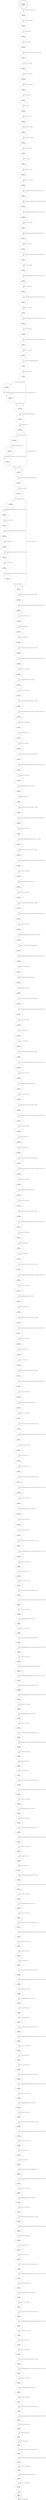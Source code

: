 digraph rdp_out_ts_order_capabilityset {
label="rdp_out_ts_order_capabilityset"
46183 [label="N46183\n(rp:0, ep:0)\nexit", shape="doublecircle"]
46184 [label="N46184\n(rp:246, ep:246)\nentry", shape="doublecircle"]
46184 -> 46186 [label="%2 = alloca %struct.stream*, align 8"]
46186 [label="N46186\n(rp:245, ep:245)", shape="circle"]
46186 -> 46187 [label="%3 = alloca [32 x i8], align 16"]
46187 [label="N46187\n(rp:244, ep:244)", shape="circle"]
46187 -> 46188 [label="%4 = alloca i16, align 2"]
46188 [label="N46188\n(rp:243, ep:243)", shape="circle"]
46188 -> 46189 [label="%5 = alloca i32, align 4"]
46189 [label="N46189\n(rp:242, ep:242)", shape="circle"]
46189 -> 46193 [label="store %struct.stream* %0, %struct.stream** %2, align 8"]
46193 [label="N46193\n(rp:241, ep:241)", shape="circle"]
46193 -> 46195 [label="store i16 0, i16* %4, align 2"]
46195 [label="N46195\n(rp:240, ep:240)", shape="circle"]
46195 -> 46196 [label="store i32 0, i32* %5, align 4"]
46196 [label="N46196\n(rp:239, ep:239)", shape="circle"]
46196 -> 46197 [label="%6 = load i16, i16* %4, align 2"]
46197 [label="N46197\n(rp:238, ep:238)", shape="circle"]
46197 -> 46198 [label="%7 = zext i16 %6 to i32"]
46198 [label="N46198\n(rp:237, ep:237)", shape="circle"]
46198 -> 46199 [label="%8 = or i32 %7, 10"]
46199 [label="N46199\n(rp:236, ep:236)", shape="circle"]
46199 -> 46200 [label="%9 = trunc i32 %8 to i16"]
46200 [label="N46200\n(rp:235, ep:235)", shape="circle"]
46200 -> 46201 [label="store i16 %9, i16* %4, align 2"]
46201 [label="N46201\n(rp:234, ep:234)", shape="circle"]
46201 -> 46202 [label="%10 = load i16, i16* %4, align 2"]
46202 [label="N46202\n(rp:233, ep:233)", shape="circle"]
46202 -> 46203 [label="%11 = zext i16 %10 to i32"]
46203 [label="N46203\n(rp:232, ep:232)", shape="circle"]
46203 -> 46204 [label="%12 = or i32 %11, 32"]
46204 [label="N46204\n(rp:231, ep:231)", shape="circle"]
46204 -> 46205 [label="%13 = trunc i32 %12 to i16"]
46205 [label="N46205\n(rp:230, ep:230)", shape="circle"]
46205 -> 46206 [label="store i16 %13, i16* %4, align 2"]
46206 [label="N46206\n(rp:229, ep:229)", shape="circle"]
46206 -> 46207 [label="%14 = getelementptr inbounds [32 x i8], [32 x i8]* %3, i32 0, i32 0"]
46207 [label="N46207\n(rp:228, ep:228)", shape="circle"]
46207 -> 46208 [label="call void @llvm.memset.p0i8.i64(i8* %14, i8 0, i64 32, i32 16, i1 false)"]
46208 [label="N46208\n(rp:227, ep:227)", shape="circle"]
46208 -> 46209 [label="%15 = getelementptr inbounds [32 x i8], [32 x i8]* %3, i64 0, i64 0"]
46209 [label="N46209\n(rp:226, ep:226)", shape="circle"]
46209 -> 46210 [label="store i8 1, i8* %15, align 16"]
46210 [label="N46210\n(rp:225, ep:225)", shape="circle"]
46210 -> 46211 [label="%16 = getelementptr inbounds [32 x i8], [32 x i8]* %3, i64 0, i64 1"]
46211 [label="N46211\n(rp:224, ep:224)", shape="circle"]
46211 -> 46212 [label="store i8 1, i8* %16, align 1"]
46212 [label="N46212\n(rp:223, ep:223)", shape="circle"]
46212 -> 46213 [label="%17 = getelementptr inbounds [32 x i8], [32 x i8]* %3, i64 0, i64 2"]
46213 [label="N46213\n(rp:222, ep:222)", shape="circle"]
46213 -> 46214 [label="store i8 1, i8* %17, align 2"]
46214 [label="N46214\n(rp:221, ep:221)", shape="circle"]
46214 -> 46215 [label="%18 = getelementptr inbounds [32 x i8], [32 x i8]* %3, i64 0, i64 8"]
46215 [label="N46215\n(rp:220, ep:220)", shape="circle"]
46215 -> 46216 [label="store i8 1, i8* %18, align 8"]
46216 [label="N46216\n(rp:219, ep:219)", shape="circle"]
46216 -> 46217 [label="%19 = getelementptr inbounds [32 x i8], [32 x i8]* %3, i64 0, i64 9"]
46217 [label="N46217\n(rp:218, ep:218)", shape="circle"]
46217 -> 46218 [label="store i8 1, i8* %19, align 1"]
46218 [label="N46218\n(rp:217, ep:217)", shape="circle"]
46218 -> 46219 [label="%20 = getelementptr inbounds [32 x i8], [32 x i8]* %3, i64 0, i64 22"]
46219 [label="N46219\n(rp:216, ep:216)", shape="circle"]
46219 -> 46220 [label="store i8 1, i8* %20, align 2"]
46220 [label="N46220\n(rp:215, ep:215)", shape="circle"]
46220 -> 46221 [label="%21 = getelementptr inbounds [32 x i8], [32 x i8]* %3, i64 0, i64 27"]
46221 [label="N46221\n(rp:214, ep:214)", shape="circle"]
46221 -> 46222 [label="store i8 1, i8* %21, align 1"]
46222 [label="N46222\n(rp:213, ep:213)", shape="circle"]
46222 -> 46223 [label="%22 = load i32, i32* @g_bitmap_cache, align 4"]
46223 [label="N46223\n(rp:212, ep:212)", shape="circle"]
46223 -> 46224 [label="%23 = icmp ne i32 %22, 0"]
46224 [label="N46224\n(rp:211, ep:211)", shape="circle"]
46224 -> 46438 [label="[%23 = icmp ne i32 %22, 0]"]
46224 -> 46228 [label="[!(%23 = icmp ne i32 %22, 0)]"]
46226 [label="N46226\n(rp:209, ep:209)", shape="circle"]
46226 -> 46228 [label="store i8 1, i8* %25, align 1"]
46228 [label="N46228\n(rp:208, ep:208)", shape="circle"]
46228 -> 46229 [label="%27 = load i32, i32* @g_desktop_save, align 4"]
46229 [label="N46229\n(rp:207, ep:207)", shape="circle"]
46229 -> 46230 [label="%28 = icmp ne i32 %27, 0"]
46230 [label="N46230\n(rp:206, ep:206)", shape="circle"]
46230 -> 46440 [label="[%28 = icmp ne i32 %27, 0]"]
46230 -> 46235 [label="[!(%28 = icmp ne i32 %27, 0)]"]
46232 [label="N46232\n(rp:204, ep:204)", shape="circle"]
46232 -> 46233 [label="%30 = getelementptr inbounds [32 x i8], [32 x i8]* %3, i64 0, i64 11"]
46233 [label="N46233\n(rp:203, ep:203)", shape="circle"]
46233 -> 46235 [label="store i8 1, i8* %30, align 1"]
46235 [label="N46235\n(rp:202, ep:202)", shape="circle"]
46235 -> 46236 [label="%32 = load i32, i32* @g_polygon_ellipse_orders, align 4"]
46236 [label="N46236\n(rp:201, ep:201)", shape="circle"]
46236 -> 46237 [label="%33 = icmp ne i32 %32, 0"]
46237 [label="N46237\n(rp:200, ep:200)", shape="circle"]
46237 -> 46442 [label="[%33 = icmp ne i32 %32, 0]"]
46237 -> 46247 [label="[!(%33 = icmp ne i32 %32, 0)]"]
46239 [label="N46239\n(rp:198, ep:198)", shape="circle"]
46239 -> 46240 [label="store i8 1, i8* %35, align 4"]
46240 [label="N46240\n(rp:197, ep:197)", shape="circle"]
46240 -> 46241 [label="%36 = getelementptr inbounds [32 x i8], [32 x i8]* %3, i64 0, i64 21"]
46241 [label="N46241\n(rp:196, ep:196)", shape="circle"]
46241 -> 46242 [label="store i8 1, i8* %36, align 1"]
46242 [label="N46242\n(rp:195, ep:195)", shape="circle"]
46242 -> 46243 [label="%37 = getelementptr inbounds [32 x i8], [32 x i8]* %3, i64 0, i64 25"]
46243 [label="N46243\n(rp:194, ep:194)", shape="circle"]
46243 -> 46244 [label="store i8 1, i8* %37, align 1"]
46244 [label="N46244\n(rp:193, ep:193)", shape="circle"]
46244 -> 46245 [label="%38 = getelementptr inbounds [32 x i8], [32 x i8]* %3, i64 0, i64 26"]
46245 [label="N46245\n(rp:192, ep:192)", shape="circle"]
46245 -> 46247 [label="store i8 1, i8* %38, align 2"]
46247 [label="N46247\n(rp:191, ep:191)", shape="circle"]
46247 -> 46248 [label="%40 = load %struct.stream*, %struct.stream** %2, align 8"]
46248 [label="N46248\n(rp:190, ep:190)", shape="circle"]
46248 -> 46249 [label="%41 = getelementptr inbounds %struct.stream, %struct.stream* %40, i32 0, i32 0"]
46249 [label="N46249\n(rp:189, ep:189)", shape="circle"]
46249 -> 46250 [label="%42 = load i8*, i8** %41, align 8"]
46250 [label="N46250\n(rp:188, ep:188)", shape="circle"]
46250 -> 46251 [label="%43 = bitcast i8* %42 to i16*"]
46251 [label="N46251\n(rp:187, ep:187)", shape="circle"]
46251 -> 46252 [label="store i16 3, i16* %43, align 2"]
46252 [label="N46252\n(rp:186, ep:186)", shape="circle"]
46252 -> 46253 [label="%44 = load %struct.stream*, %struct.stream** %2, align 8"]
46253 [label="N46253\n(rp:185, ep:185)", shape="circle"]
46253 -> 46254 [label="%45 = getelementptr inbounds %struct.stream, %struct.stream* %44, i32 0, i32 0"]
46254 [label="N46254\n(rp:184, ep:184)", shape="circle"]
46254 -> 46255 [label="%46 = load i8*, i8** %45, align 8"]
46255 [label="N46255\n(rp:183, ep:183)", shape="circle"]
46255 -> 46256 [label="%47 = getelementptr inbounds i8, i8* %46, i64 2"]
46256 [label="N46256\n(rp:182, ep:182)", shape="circle"]
46256 -> 46257 [label="store i8* %47, i8** %45, align 8"]
46257 [label="N46257\n(rp:181, ep:181)", shape="circle"]
46257 -> 46258 [label="%48 = load %struct.stream*, %struct.stream** %2, align 8"]
46258 [label="N46258\n(rp:180, ep:180)", shape="circle"]
46258 -> 46259 [label="%49 = getelementptr inbounds %struct.stream, %struct.stream* %48, i32 0, i32 0"]
46259 [label="N46259\n(rp:179, ep:179)", shape="circle"]
46259 -> 46260 [label="%50 = load i8*, i8** %49, align 8"]
46260 [label="N46260\n(rp:178, ep:178)", shape="circle"]
46260 -> 46261 [label="%51 = bitcast i8* %50 to i16*"]
46261 [label="N46261\n(rp:177, ep:177)", shape="circle"]
46261 -> 46262 [label="store i16 88, i16* %51, align 2"]
46262 [label="N46262\n(rp:176, ep:176)", shape="circle"]
46262 -> 46263 [label="%52 = load %struct.stream*, %struct.stream** %2, align 8"]
46263 [label="N46263\n(rp:175, ep:175)", shape="circle"]
46263 -> 46264 [label="%53 = getelementptr inbounds %struct.stream, %struct.stream* %52, i32 0, i32 0"]
46264 [label="N46264\n(rp:174, ep:174)", shape="circle"]
46264 -> 46265 [label="%54 = load i8*, i8** %53, align 8"]
46265 [label="N46265\n(rp:173, ep:173)", shape="circle"]
46265 -> 46266 [label="%55 = getelementptr inbounds i8, i8* %54, i64 2"]
46266 [label="N46266\n(rp:172, ep:172)", shape="circle"]
46266 -> 46267 [label="store i8* %55, i8** %53, align 8"]
46267 [label="N46267\n(rp:171, ep:171)", shape="circle"]
46267 -> 46268 [label="%56 = load %struct.stream*, %struct.stream** %2, align 8"]
46268 [label="N46268\n(rp:170, ep:170)", shape="circle"]
46268 -> 46269 [label="%57 = getelementptr inbounds %struct.stream, %struct.stream* %56, i32 0, i32 0"]
46269 [label="N46269\n(rp:169, ep:169)", shape="circle"]
46269 -> 46270 [label="%58 = load i8*, i8** %57, align 8"]
46270 [label="N46270\n(rp:168, ep:168)", shape="circle"]
46270 -> 46271 [label="call void @llvm.memset.p0i8.i64(i8* %58, i8 0, i64 16, i32 1, i1 false)"]
46271 [label="N46271\n(rp:167, ep:167)", shape="circle"]
46271 -> 46272 [label="%59 = load %struct.stream*, %struct.stream** %2, align 8"]
46272 [label="N46272\n(rp:166, ep:166)", shape="circle"]
46272 -> 46273 [label="%60 = getelementptr inbounds %struct.stream, %struct.stream* %59, i32 0, i32 0"]
46273 [label="N46273\n(rp:165, ep:165)", shape="circle"]
46273 -> 46274 [label="%61 = load i8*, i8** %60, align 8"]
46274 [label="N46274\n(rp:164, ep:164)", shape="circle"]
46274 -> 46275 [label="%62 = getelementptr inbounds i8, i8* %61, i64 16"]
46275 [label="N46275\n(rp:163, ep:163)", shape="circle"]
46275 -> 46276 [label="store i8* %62, i8** %60, align 8"]
46276 [label="N46276\n(rp:162, ep:162)", shape="circle"]
46276 -> 46277 [label="%63 = load %struct.stream*, %struct.stream** %2, align 8"]
46277 [label="N46277\n(rp:161, ep:161)", shape="circle"]
46277 -> 46278 [label="%64 = getelementptr inbounds %struct.stream, %struct.stream* %63, i32 0, i32 0"]
46278 [label="N46278\n(rp:160, ep:160)", shape="circle"]
46278 -> 46279 [label="%65 = load i8*, i8** %64, align 8"]
46279 [label="N46279\n(rp:159, ep:159)", shape="circle"]
46279 -> 46280 [label="call void @llvm.memset.p0i8.i64(i8* %65, i8 0, i64 4, i32 1, i1 false)"]
46280 [label="N46280\n(rp:158, ep:158)", shape="circle"]
46280 -> 46281 [label="%66 = load %struct.stream*, %struct.stream** %2, align 8"]
46281 [label="N46281\n(rp:157, ep:157)", shape="circle"]
46281 -> 46282 [label="%67 = getelementptr inbounds %struct.stream, %struct.stream* %66, i32 0, i32 0"]
46282 [label="N46282\n(rp:156, ep:156)", shape="circle"]
46282 -> 46283 [label="%68 = load i8*, i8** %67, align 8"]
46283 [label="N46283\n(rp:155, ep:155)", shape="circle"]
46283 -> 46284 [label="%69 = getelementptr inbounds i8, i8* %68, i64 4"]
46284 [label="N46284\n(rp:154, ep:154)", shape="circle"]
46284 -> 46285 [label="store i8* %69, i8** %67, align 8"]
46285 [label="N46285\n(rp:153, ep:153)", shape="circle"]
46285 -> 46286 [label="%70 = load %struct.stream*, %struct.stream** %2, align 8"]
46286 [label="N46286\n(rp:152, ep:152)", shape="circle"]
46286 -> 46287 [label="%71 = getelementptr inbounds %struct.stream, %struct.stream* %70, i32 0, i32 0"]
46287 [label="N46287\n(rp:151, ep:151)", shape="circle"]
46287 -> 46288 [label="%72 = load i8*, i8** %71, align 8"]
46288 [label="N46288\n(rp:150, ep:150)", shape="circle"]
46288 -> 46289 [label="%73 = bitcast i8* %72 to i16*"]
46289 [label="N46289\n(rp:149, ep:149)", shape="circle"]
46289 -> 46290 [label="store i16 1, i16* %73, align 2"]
46290 [label="N46290\n(rp:148, ep:148)", shape="circle"]
46290 -> 46291 [label="%74 = load %struct.stream*, %struct.stream** %2, align 8"]
46291 [label="N46291\n(rp:147, ep:147)", shape="circle"]
46291 -> 46292 [label="%75 = getelementptr inbounds %struct.stream, %struct.stream* %74, i32 0, i32 0"]
46292 [label="N46292\n(rp:146, ep:146)", shape="circle"]
46292 -> 46293 [label="%76 = load i8*, i8** %75, align 8"]
46293 [label="N46293\n(rp:145, ep:145)", shape="circle"]
46293 -> 46294 [label="%77 = getelementptr inbounds i8, i8* %76, i64 2"]
46294 [label="N46294\n(rp:144, ep:144)", shape="circle"]
46294 -> 46295 [label="store i8* %77, i8** %75, align 8"]
46295 [label="N46295\n(rp:143, ep:143)", shape="circle"]
46295 -> 46296 [label="%78 = load %struct.stream*, %struct.stream** %2, align 8"]
46296 [label="N46296\n(rp:142, ep:142)", shape="circle"]
46296 -> 46297 [label="%79 = getelementptr inbounds %struct.stream, %struct.stream* %78, i32 0, i32 0"]
46297 [label="N46297\n(rp:141, ep:141)", shape="circle"]
46297 -> 46298 [label="%80 = load i8*, i8** %79, align 8"]
46298 [label="N46298\n(rp:140, ep:140)", shape="circle"]
46298 -> 46299 [label="%81 = bitcast i8* %80 to i16*"]
46299 [label="N46299\n(rp:139, ep:139)", shape="circle"]
46299 -> 46300 [label="store i16 20, i16* %81, align 2"]
46300 [label="N46300\n(rp:138, ep:138)", shape="circle"]
46300 -> 46301 [label="%82 = load %struct.stream*, %struct.stream** %2, align 8"]
46301 [label="N46301\n(rp:137, ep:137)", shape="circle"]
46301 -> 46302 [label="%83 = getelementptr inbounds %struct.stream, %struct.stream* %82, i32 0, i32 0"]
46302 [label="N46302\n(rp:136, ep:136)", shape="circle"]
46302 -> 46303 [label="%84 = load i8*, i8** %83, align 8"]
46303 [label="N46303\n(rp:135, ep:135)", shape="circle"]
46303 -> 46304 [label="%85 = getelementptr inbounds i8, i8* %84, i64 2"]
46304 [label="N46304\n(rp:134, ep:134)", shape="circle"]
46304 -> 46305 [label="store i8* %85, i8** %83, align 8"]
46305 [label="N46305\n(rp:133, ep:133)", shape="circle"]
46305 -> 46306 [label="%86 = load %struct.stream*, %struct.stream** %2, align 8"]
46306 [label="N46306\n(rp:132, ep:132)", shape="circle"]
46306 -> 46307 [label="%87 = getelementptr inbounds %struct.stream, %struct.stream* %86, i32 0, i32 0"]
46307 [label="N46307\n(rp:131, ep:131)", shape="circle"]
46307 -> 46308 [label="%88 = load i8*, i8** %87, align 8"]
46308 [label="N46308\n(rp:130, ep:130)", shape="circle"]
46308 -> 46309 [label="%89 = bitcast i8* %88 to i16*"]
46309 [label="N46309\n(rp:129, ep:129)", shape="circle"]
46309 -> 46310 [label="store i16 0, i16* %89, align 2"]
46310 [label="N46310\n(rp:128, ep:128)", shape="circle"]
46310 -> 46311 [label="%90 = load %struct.stream*, %struct.stream** %2, align 8"]
46311 [label="N46311\n(rp:127, ep:127)", shape="circle"]
46311 -> 46312 [label="%91 = getelementptr inbounds %struct.stream, %struct.stream* %90, i32 0, i32 0"]
46312 [label="N46312\n(rp:126, ep:126)", shape="circle"]
46312 -> 46313 [label="%92 = load i8*, i8** %91, align 8"]
46313 [label="N46313\n(rp:125, ep:125)", shape="circle"]
46313 -> 46314 [label="%93 = getelementptr inbounds i8, i8* %92, i64 2"]
46314 [label="N46314\n(rp:124, ep:124)", shape="circle"]
46314 -> 46315 [label="store i8* %93, i8** %91, align 8"]
46315 [label="N46315\n(rp:123, ep:123)", shape="circle"]
46315 -> 46316 [label="%94 = load %struct.stream*, %struct.stream** %2, align 8"]
46316 [label="N46316\n(rp:122, ep:122)", shape="circle"]
46316 -> 46317 [label="%95 = getelementptr inbounds %struct.stream, %struct.stream* %94, i32 0, i32 0"]
46317 [label="N46317\n(rp:121, ep:121)", shape="circle"]
46317 -> 46318 [label="%96 = load i8*, i8** %95, align 8"]
46318 [label="N46318\n(rp:120, ep:120)", shape="circle"]
46318 -> 46319 [label="%97 = bitcast i8* %96 to i16*"]
46319 [label="N46319\n(rp:119, ep:119)", shape="circle"]
46319 -> 46320 [label="store i16 1, i16* %97, align 2"]
46320 [label="N46320\n(rp:118, ep:118)", shape="circle"]
46320 -> 46321 [label="%98 = load %struct.stream*, %struct.stream** %2, align 8"]
46321 [label="N46321\n(rp:117, ep:117)", shape="circle"]
46321 -> 46322 [label="%99 = getelementptr inbounds %struct.stream, %struct.stream* %98, i32 0, i32 0"]
46322 [label="N46322\n(rp:116, ep:116)", shape="circle"]
46322 -> 46323 [label="%100 = load i8*, i8** %99, align 8"]
46323 [label="N46323\n(rp:115, ep:115)", shape="circle"]
46323 -> 46324 [label="%101 = getelementptr inbounds i8, i8* %100, i64 2"]
46324 [label="N46324\n(rp:114, ep:114)", shape="circle"]
46324 -> 46325 [label="store i8* %101, i8** %99, align 8"]
46325 [label="N46325\n(rp:113, ep:113)", shape="circle"]
46325 -> 46326 [label="%102 = load %struct.stream*, %struct.stream** %2, align 8"]
46326 [label="N46326\n(rp:112, ep:112)", shape="circle"]
46326 -> 46327 [label="%103 = getelementptr inbounds %struct.stream, %struct.stream* %102, i32 0, i32 0"]
46327 [label="N46327\n(rp:111, ep:111)", shape="circle"]
46327 -> 46328 [label="%104 = load i8*, i8** %103, align 8"]
46328 [label="N46328\n(rp:110, ep:110)", shape="circle"]
46328 -> 46329 [label="%105 = bitcast i8* %104 to i16*"]
46329 [label="N46329\n(rp:109, ep:109)", shape="circle"]
46329 -> 46330 [label="store i16 0, i16* %105, align 2"]
46330 [label="N46330\n(rp:108, ep:108)", shape="circle"]
46330 -> 46331 [label="%106 = load %struct.stream*, %struct.stream** %2, align 8"]
46331 [label="N46331\n(rp:107, ep:107)", shape="circle"]
46331 -> 46332 [label="%107 = getelementptr inbounds %struct.stream, %struct.stream* %106, i32 0, i32 0"]
46332 [label="N46332\n(rp:106, ep:106)", shape="circle"]
46332 -> 46333 [label="%108 = load i8*, i8** %107, align 8"]
46333 [label="N46333\n(rp:105, ep:105)", shape="circle"]
46333 -> 46334 [label="%109 = getelementptr inbounds i8, i8* %108, i64 2"]
46334 [label="N46334\n(rp:104, ep:104)", shape="circle"]
46334 -> 46335 [label="store i8* %109, i8** %107, align 8"]
46335 [label="N46335\n(rp:103, ep:103)", shape="circle"]
46335 -> 46336 [label="%110 = load i16, i16* %4, align 2"]
46336 [label="N46336\n(rp:102, ep:102)", shape="circle"]
46336 -> 46337 [label="%111 = load %struct.stream*, %struct.stream** %2, align 8"]
46337 [label="N46337\n(rp:101, ep:101)", shape="circle"]
46337 -> 46338 [label="%112 = getelementptr inbounds %struct.stream, %struct.stream* %111, i32 0, i32 0"]
46338 [label="N46338\n(rp:100, ep:100)", shape="circle"]
46338 -> 46339 [label="%113 = load i8*, i8** %112, align 8"]
46339 [label="N46339\n(rp:99, ep:99)", shape="circle"]
46339 -> 46340 [label="%114 = bitcast i8* %113 to i16*"]
46340 [label="N46340\n(rp:98, ep:98)", shape="circle"]
46340 -> 46341 [label="store i16 %110, i16* %114, align 2"]
46341 [label="N46341\n(rp:97, ep:97)", shape="circle"]
46341 -> 46342 [label="%115 = load %struct.stream*, %struct.stream** %2, align 8"]
46342 [label="N46342\n(rp:96, ep:96)", shape="circle"]
46342 -> 46343 [label="%116 = getelementptr inbounds %struct.stream, %struct.stream* %115, i32 0, i32 0"]
46343 [label="N46343\n(rp:95, ep:95)", shape="circle"]
46343 -> 46344 [label="%117 = load i8*, i8** %116, align 8"]
46344 [label="N46344\n(rp:94, ep:94)", shape="circle"]
46344 -> 46345 [label="%118 = getelementptr inbounds i8, i8* %117, i64 2"]
46345 [label="N46345\n(rp:93, ep:93)", shape="circle"]
46345 -> 46346 [label="store i8* %118, i8** %116, align 8"]
46346 [label="N46346\n(rp:92, ep:92)", shape="circle"]
46346 -> 46347 [label="%119 = load %struct.stream*, %struct.stream** %2, align 8"]
46347 [label="N46347\n(rp:91, ep:91)", shape="circle"]
46347 -> 46348 [label="%120 = getelementptr inbounds %struct.stream, %struct.stream* %119, i32 0, i32 0"]
46348 [label="N46348\n(rp:90, ep:90)", shape="circle"]
46348 -> 46349 [label="%121 = load i8*, i8** %120, align 8"]
46349 [label="N46349\n(rp:89, ep:89)", shape="circle"]
46349 -> 46350 [label="%122 = getelementptr inbounds [32 x i8], [32 x i8]* %3, i32 0, i32 0"]
46350 [label="N46350\n(rp:88, ep:88)", shape="circle"]
46350 -> 46351 [label="call void @llvm.memcpy.p0i8.p0i8.i64(i8* %121, i8* %122, i64 32, i32 1, i1 false)"]
46351 [label="N46351\n(rp:87, ep:87)", shape="circle"]
46351 -> 46352 [label="%123 = load %struct.stream*, %struct.stream** %2, align 8"]
46352 [label="N46352\n(rp:86, ep:86)", shape="circle"]
46352 -> 46353 [label="%124 = getelementptr inbounds %struct.stream, %struct.stream* %123, i32 0, i32 0"]
46353 [label="N46353\n(rp:85, ep:85)", shape="circle"]
46353 -> 46354 [label="%125 = load i8*, i8** %124, align 8"]
46354 [label="N46354\n(rp:84, ep:84)", shape="circle"]
46354 -> 46355 [label="%126 = getelementptr inbounds i8, i8* %125, i64 32"]
46355 [label="N46355\n(rp:83, ep:83)", shape="circle"]
46355 -> 46356 [label="store i8* %126, i8** %124, align 8"]
46356 [label="N46356\n(rp:82, ep:82)", shape="circle"]
46356 -> 46357 [label="%127 = load %struct.stream*, %struct.stream** %2, align 8"]
46357 [label="N46357\n(rp:81, ep:81)", shape="circle"]
46357 -> 46358 [label="%128 = getelementptr inbounds %struct.stream, %struct.stream* %127, i32 0, i32 0"]
46358 [label="N46358\n(rp:80, ep:80)", shape="circle"]
46358 -> 46359 [label="%129 = load i8*, i8** %128, align 8"]
46359 [label="N46359\n(rp:79, ep:79)", shape="circle"]
46359 -> 46360 [label="%130 = bitcast i8* %129 to i16*"]
46360 [label="N46360\n(rp:78, ep:78)", shape="circle"]
46360 -> 46361 [label="store i16 0, i16* %130, align 2"]
46361 [label="N46361\n(rp:77, ep:77)", shape="circle"]
46361 -> 46362 [label="%131 = load %struct.stream*, %struct.stream** %2, align 8"]
46362 [label="N46362\n(rp:76, ep:76)", shape="circle"]
46362 -> 46363 [label="%132 = getelementptr inbounds %struct.stream, %struct.stream* %131, i32 0, i32 0"]
46363 [label="N46363\n(rp:75, ep:75)", shape="circle"]
46363 -> 46364 [label="%133 = load i8*, i8** %132, align 8"]
46364 [label="N46364\n(rp:74, ep:74)", shape="circle"]
46364 -> 46365 [label="%134 = getelementptr inbounds i8, i8* %133, i64 2"]
46365 [label="N46365\n(rp:73, ep:73)", shape="circle"]
46365 -> 46366 [label="store i8* %134, i8** %132, align 8"]
46366 [label="N46366\n(rp:72, ep:72)", shape="circle"]
46366 -> 46367 [label="%135 = load %struct.stream*, %struct.stream** %2, align 8"]
46367 [label="N46367\n(rp:71, ep:71)", shape="circle"]
46367 -> 46368 [label="%136 = getelementptr inbounds %struct.stream, %struct.stream* %135, i32 0, i32 0"]
46368 [label="N46368\n(rp:70, ep:70)", shape="circle"]
46368 -> 46369 [label="%137 = load i8*, i8** %136, align 8"]
46369 [label="N46369\n(rp:69, ep:69)", shape="circle"]
46369 -> 46370 [label="%138 = bitcast i8* %137 to i16*"]
46370 [label="N46370\n(rp:68, ep:68)", shape="circle"]
46370 -> 46371 [label="store i16 0, i16* %138, align 2"]
46371 [label="N46371\n(rp:67, ep:67)", shape="circle"]
46371 -> 46372 [label="%139 = load %struct.stream*, %struct.stream** %2, align 8"]
46372 [label="N46372\n(rp:66, ep:66)", shape="circle"]
46372 -> 46373 [label="%140 = getelementptr inbounds %struct.stream, %struct.stream* %139, i32 0, i32 0"]
46373 [label="N46373\n(rp:65, ep:65)", shape="circle"]
46373 -> 46374 [label="%141 = load i8*, i8** %140, align 8"]
46374 [label="N46374\n(rp:64, ep:64)", shape="circle"]
46374 -> 46375 [label="%142 = getelementptr inbounds i8, i8* %141, i64 2"]
46375 [label="N46375\n(rp:63, ep:63)", shape="circle"]
46375 -> 46376 [label="store i8* %142, i8** %140, align 8"]
46376 [label="N46376\n(rp:62, ep:62)", shape="circle"]
46376 -> 46377 [label="%143 = load %struct.stream*, %struct.stream** %2, align 8"]
46377 [label="N46377\n(rp:61, ep:61)", shape="circle"]
46377 -> 46378 [label="%144 = getelementptr inbounds %struct.stream, %struct.stream* %143, i32 0, i32 0"]
46378 [label="N46378\n(rp:60, ep:60)", shape="circle"]
46378 -> 46379 [label="%145 = load i8*, i8** %144, align 8"]
46379 [label="N46379\n(rp:59, ep:59)", shape="circle"]
46379 -> 46380 [label="%146 = bitcast i8* %145 to i32*"]
46380 [label="N46380\n(rp:58, ep:58)", shape="circle"]
46380 -> 46381 [label="store i32 0, i32* %146, align 4"]
46381 [label="N46381\n(rp:57, ep:57)", shape="circle"]
46381 -> 46382 [label="%147 = load %struct.stream*, %struct.stream** %2, align 8"]
46382 [label="N46382\n(rp:56, ep:56)", shape="circle"]
46382 -> 46383 [label="%148 = getelementptr inbounds %struct.stream, %struct.stream* %147, i32 0, i32 0"]
46383 [label="N46383\n(rp:55, ep:55)", shape="circle"]
46383 -> 46384 [label="%149 = load i8*, i8** %148, align 8"]
46384 [label="N46384\n(rp:54, ep:54)", shape="circle"]
46384 -> 46385 [label="%150 = getelementptr inbounds i8, i8* %149, i64 4"]
46385 [label="N46385\n(rp:53, ep:53)", shape="circle"]
46385 -> 46386 [label="store i8* %150, i8** %148, align 8"]
46386 [label="N46386\n(rp:52, ep:52)", shape="circle"]
46386 -> 46387 [label="%151 = load i32, i32* %5, align 4"]
46387 [label="N46387\n(rp:51, ep:51)", shape="circle"]
46387 -> 46388 [label="%152 = load %struct.stream*, %struct.stream** %2, align 8"]
46388 [label="N46388\n(rp:50, ep:50)", shape="circle"]
46388 -> 46389 [label="%153 = getelementptr inbounds %struct.stream, %struct.stream* %152, i32 0, i32 0"]
46389 [label="N46389\n(rp:49, ep:49)", shape="circle"]
46389 -> 46390 [label="%154 = load i8*, i8** %153, align 8"]
46390 [label="N46390\n(rp:48, ep:48)", shape="circle"]
46390 -> 46391 [label="%155 = bitcast i8* %154 to i32*"]
46391 [label="N46391\n(rp:47, ep:47)", shape="circle"]
46391 -> 46392 [label="store i32 %151, i32* %155, align 4"]
46392 [label="N46392\n(rp:46, ep:46)", shape="circle"]
46392 -> 46393 [label="%156 = load %struct.stream*, %struct.stream** %2, align 8"]
46393 [label="N46393\n(rp:45, ep:45)", shape="circle"]
46393 -> 46394 [label="%157 = getelementptr inbounds %struct.stream, %struct.stream* %156, i32 0, i32 0"]
46394 [label="N46394\n(rp:44, ep:44)", shape="circle"]
46394 -> 46395 [label="%158 = load i8*, i8** %157, align 8"]
46395 [label="N46395\n(rp:43, ep:43)", shape="circle"]
46395 -> 46396 [label="%159 = getelementptr inbounds i8, i8* %158, i64 4"]
46396 [label="N46396\n(rp:42, ep:42)", shape="circle"]
46396 -> 46397 [label="store i8* %159, i8** %157, align 8"]
46397 [label="N46397\n(rp:41, ep:41)", shape="circle"]
46397 -> 46398 [label="%160 = load %struct.stream*, %struct.stream** %2, align 8"]
46398 [label="N46398\n(rp:40, ep:40)", shape="circle"]
46398 -> 46399 [label="%161 = getelementptr inbounds %struct.stream, %struct.stream* %160, i32 0, i32 0"]
46399 [label="N46399\n(rp:39, ep:39)", shape="circle"]
46399 -> 46400 [label="%162 = load i8*, i8** %161, align 8"]
46400 [label="N46400\n(rp:38, ep:38)", shape="circle"]
46400 -> 46401 [label="%163 = bitcast i8* %162 to i16*"]
46401 [label="N46401\n(rp:37, ep:37)", shape="circle"]
46401 -> 46402 [label="store i16 0, i16* %163, align 2"]
46402 [label="N46402\n(rp:36, ep:36)", shape="circle"]
46402 -> 46403 [label="%164 = load %struct.stream*, %struct.stream** %2, align 8"]
46403 [label="N46403\n(rp:35, ep:35)", shape="circle"]
46403 -> 46404 [label="%165 = getelementptr inbounds %struct.stream, %struct.stream* %164, i32 0, i32 0"]
46404 [label="N46404\n(rp:34, ep:34)", shape="circle"]
46404 -> 46405 [label="%166 = load i8*, i8** %165, align 8"]
46405 [label="N46405\n(rp:33, ep:33)", shape="circle"]
46405 -> 46406 [label="%167 = getelementptr inbounds i8, i8* %166, i64 2"]
46406 [label="N46406\n(rp:32, ep:32)", shape="circle"]
46406 -> 46407 [label="store i8* %167, i8** %165, align 8"]
46407 [label="N46407\n(rp:31, ep:31)", shape="circle"]
46407 -> 46408 [label="%168 = load %struct.stream*, %struct.stream** %2, align 8"]
46408 [label="N46408\n(rp:30, ep:30)", shape="circle"]
46408 -> 46409 [label="%169 = getelementptr inbounds %struct.stream, %struct.stream* %168, i32 0, i32 0"]
46409 [label="N46409\n(rp:29, ep:29)", shape="circle"]
46409 -> 46410 [label="%170 = load i8*, i8** %169, align 8"]
46410 [label="N46410\n(rp:28, ep:28)", shape="circle"]
46410 -> 46411 [label="%171 = bitcast i8* %170 to i16*"]
46411 [label="N46411\n(rp:27, ep:27)", shape="circle"]
46411 -> 46412 [label="store i16 0, i16* %171, align 2"]
46412 [label="N46412\n(rp:26, ep:26)", shape="circle"]
46412 -> 46413 [label="%172 = load %struct.stream*, %struct.stream** %2, align 8"]
46413 [label="N46413\n(rp:25, ep:25)", shape="circle"]
46413 -> 46414 [label="%173 = getelementptr inbounds %struct.stream, %struct.stream* %172, i32 0, i32 0"]
46414 [label="N46414\n(rp:24, ep:24)", shape="circle"]
46414 -> 46415 [label="%174 = load i8*, i8** %173, align 8"]
46415 [label="N46415\n(rp:23, ep:23)", shape="circle"]
46415 -> 46416 [label="%175 = getelementptr inbounds i8, i8* %174, i64 2"]
46416 [label="N46416\n(rp:22, ep:22)", shape="circle"]
46416 -> 46417 [label="store i8* %175, i8** %173, align 8"]
46417 [label="N46417\n(rp:21, ep:21)", shape="circle"]
46417 -> 46418 [label="%176 = load %struct.stream*, %struct.stream** %2, align 8"]
46418 [label="N46418\n(rp:20, ep:20)", shape="circle"]
46418 -> 46419 [label="%177 = getelementptr inbounds %struct.stream, %struct.stream* %176, i32 0, i32 0"]
46419 [label="N46419\n(rp:19, ep:19)", shape="circle"]
46419 -> 46420 [label="%178 = load i8*, i8** %177, align 8"]
46420 [label="N46420\n(rp:18, ep:18)", shape="circle"]
46420 -> 46421 [label="%179 = bitcast i8* %178 to i16*"]
46421 [label="N46421\n(rp:17, ep:17)", shape="circle"]
46421 -> 46422 [label="store i16 1252, i16* %179, align 2"]
46422 [label="N46422\n(rp:16, ep:16)", shape="circle"]
46422 -> 46423 [label="%180 = load %struct.stream*, %struct.stream** %2, align 8"]
46423 [label="N46423\n(rp:15, ep:15)", shape="circle"]
46423 -> 46424 [label="%181 = getelementptr inbounds %struct.stream, %struct.stream* %180, i32 0, i32 0"]
46424 [label="N46424\n(rp:14, ep:14)", shape="circle"]
46424 -> 46425 [label="%182 = load i8*, i8** %181, align 8"]
46425 [label="N46425\n(rp:13, ep:13)", shape="circle"]
46425 -> 46426 [label="%183 = getelementptr inbounds i8, i8* %182, i64 2"]
46426 [label="N46426\n(rp:12, ep:12)", shape="circle"]
46426 -> 46427 [label="store i8* %183, i8** %181, align 8"]
46427 [label="N46427\n(rp:11, ep:11)", shape="circle"]
46427 -> 46428 [label="%184 = load %struct.stream*, %struct.stream** %2, align 8"]
46428 [label="N46428\n(rp:10, ep:10)", shape="circle"]
46428 -> 46429 [label="%185 = getelementptr inbounds %struct.stream, %struct.stream* %184, i32 0, i32 0"]
46429 [label="N46429\n(rp:9, ep:9)", shape="circle"]
46429 -> 46430 [label="%186 = load i8*, i8** %185, align 8"]
46430 [label="N46430\n(rp:8, ep:8)", shape="circle"]
46430 -> 46431 [label="%187 = bitcast i8* %186 to i16*"]
46431 [label="N46431\n(rp:7, ep:7)", shape="circle"]
46431 -> 46432 [label="store i16 0, i16* %187, align 2"]
46432 [label="N46432\n(rp:6, ep:6)", shape="circle"]
46432 -> 46433 [label="%188 = load %struct.stream*, %struct.stream** %2, align 8"]
46433 [label="N46433\n(rp:5, ep:5)", shape="circle"]
46433 -> 46434 [label="%189 = getelementptr inbounds %struct.stream, %struct.stream* %188, i32 0, i32 0"]
46434 [label="N46434\n(rp:4, ep:4)", shape="circle"]
46434 -> 46435 [label="%190 = load i8*, i8** %189, align 8"]
46435 [label="N46435\n(rp:3, ep:3)", shape="circle"]
46435 -> 46436 [label="%191 = getelementptr inbounds i8, i8* %190, i64 2"]
46436 [label="N46436\n(rp:2, ep:2)", shape="circle"]
46436 -> 46437 [label="store i8* %191, i8** %189, align 8"]
46437 [label="N46437\n(rp:1, ep:1)", shape="circle"]
46437 -> 46183 [label="ret void"]
46438 [label="N46438\n(rp:210, ep:210)", shape="circle"]
46438 -> 46226 [label="%25 = getelementptr inbounds [32 x i8], [32 x i8]* %3, i64 0, i64 3"]
46440 [label="N46440\n(rp:205, ep:205)", shape="circle"]
46440 -> 46232 [label="store i32 230400, i32* %5, align 4"]
46442 [label="N46442\n(rp:199, ep:199)", shape="circle"]
46442 -> 46239 [label="%35 = getelementptr inbounds [32 x i8], [32 x i8]* %3, i64 0, i64 20"]
}
